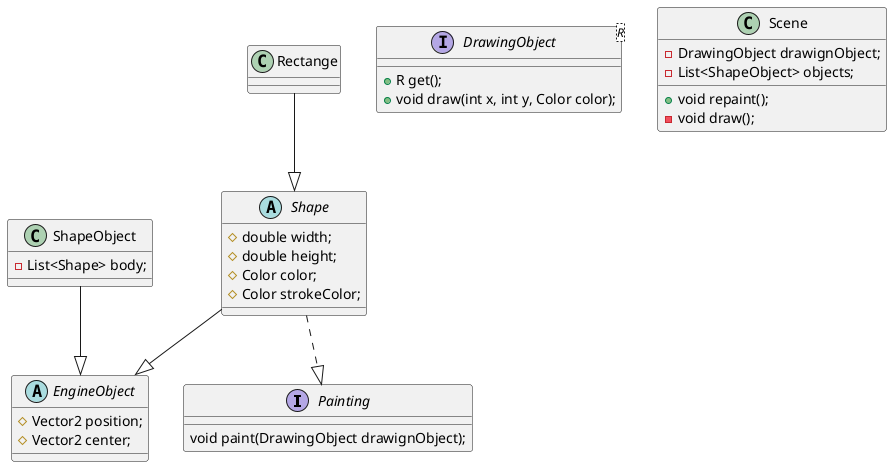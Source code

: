 @startuml
'https://plantuml.com/class-diagram

interface Painting {
    void paint(DrawingObject drawignObject);
}

interface DrawingObject<R>{
    +R get();
    +void draw(int x, int y, Color color);
}

abstract class EngineObject{
    #Vector2 position;
    #Vector2 center;
}

Shape --|> EngineObject

Shape ..|> Painting

ShapeObject --|> EngineObject

abstract class Shape{
    #double width;
    #double height;
    #Color color;
    #Color strokeColor;
}


class Scene{
    -DrawingObject drawignObject;
    -List<ShapeObject> objects;
    +void repaint();
    -void draw();
}

class ShapeObject{
    -List<Shape> body;
}

class Rectange{

}

Rectange --|> Shape
@enduml